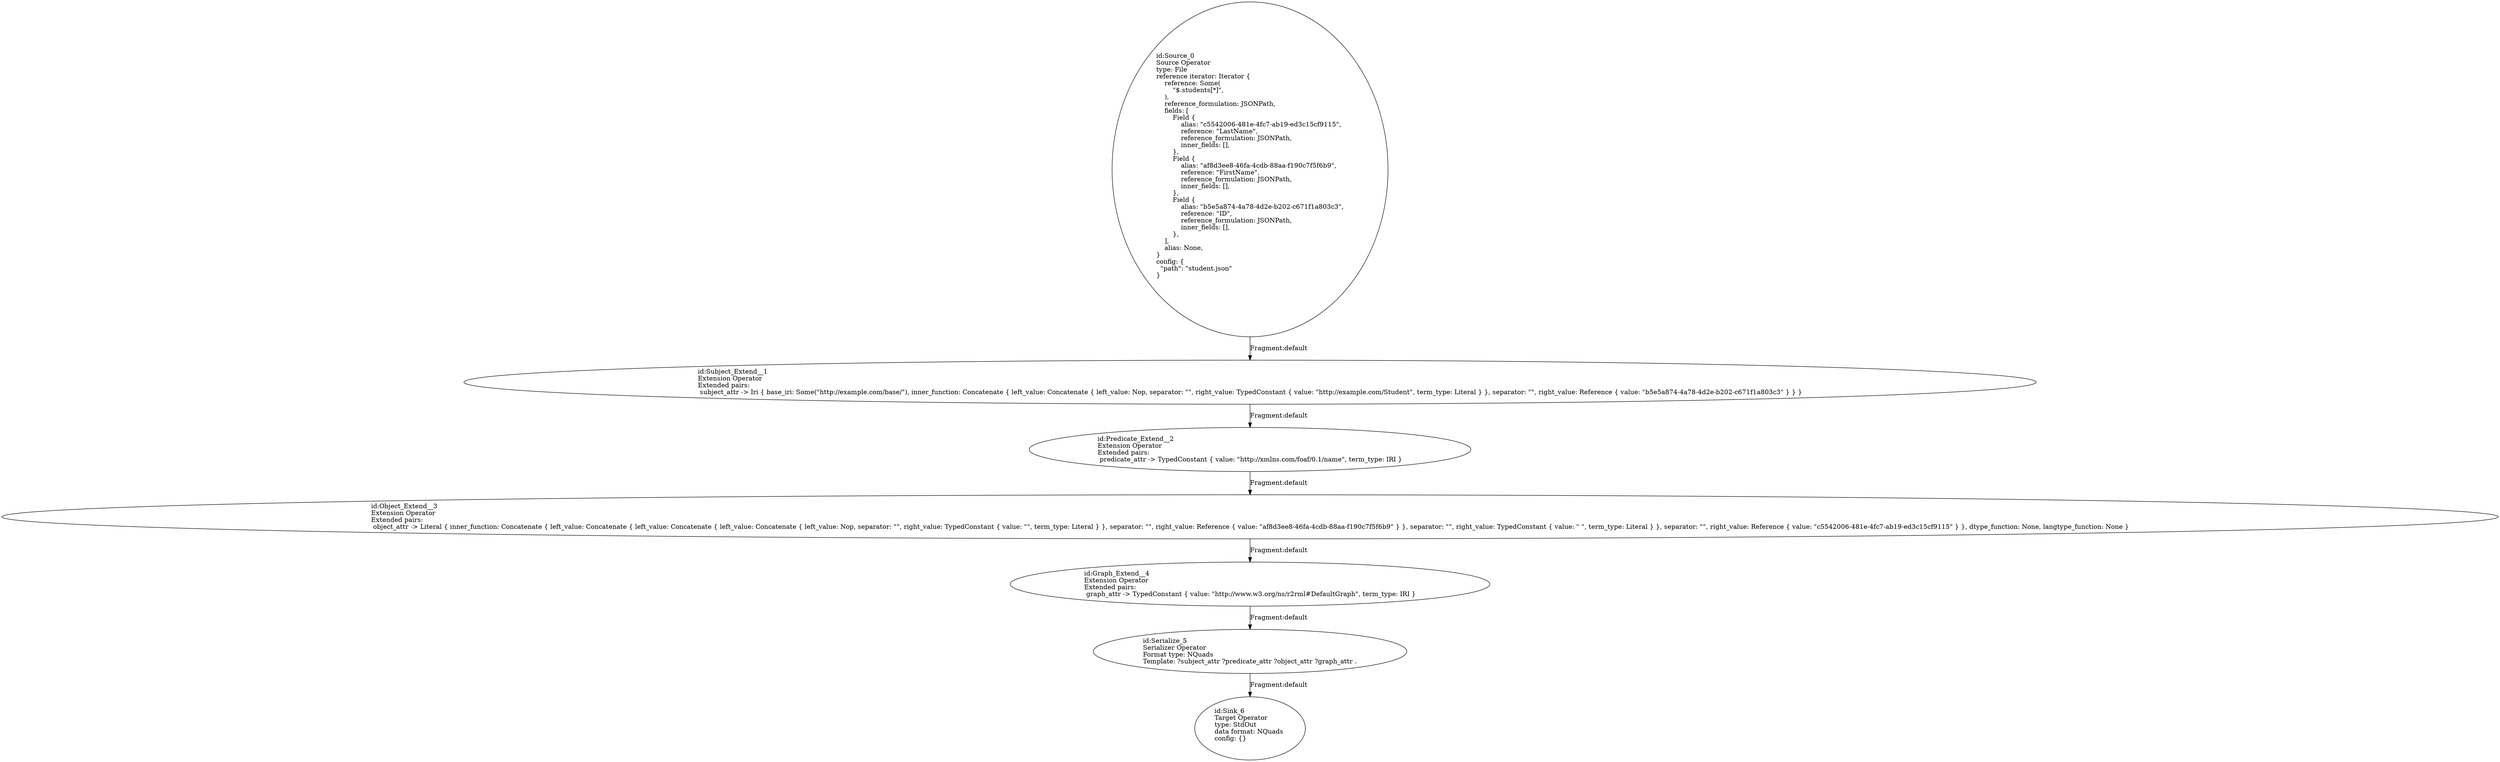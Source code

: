 digraph {
    0 [ label = "id:Source_0 \lSource Operator\ltype: File \lreference iterator: Iterator {\l    reference: Some(\l        \"$.students[*]\",\l    ),\l    reference_formulation: JSONPath,\l    fields: [\l        Field {\l            alias: \"c5542006-481e-4fc7-ab19-ed3c15cf9115\",\l            reference: \"LastName\",\l            reference_formulation: JSONPath,\l            inner_fields: [],\l        },\l        Field {\l            alias: \"af8d3ee8-46fa-4cdb-88aa-f190c7f5f6b9\",\l            reference: \"FirstName\",\l            reference_formulation: JSONPath,\l            inner_fields: [],\l        },\l        Field {\l            alias: \"b5e5a874-4a78-4d2e-b202-c671f1a803c3\",\l            reference: \"ID\",\l            reference_formulation: JSONPath,\l            inner_fields: [],\l        },\l    ],\l    alias: None,\l} \lconfig: {\l  \"path\": \"student.json\"\l}\l             " ]
    1 [ label = "id:Subject_Extend__1 \lExtension Operator\lExtended pairs: \l subject_attr -> Iri { base_iri: Some(\"http://example.com/base/\"), inner_function: Concatenate { left_value: Concatenate { left_value: Nop, separator: \"\", right_value: TypedConstant { value: \"http://example.com/Student\", term_type: Literal } }, separator: \"\", right_value: Reference { value: \"b5e5a874-4a78-4d2e-b202-c671f1a803c3\" } } }" ]
    2 [ label = "id:Predicate_Extend__2 \lExtension Operator\lExtended pairs: \l predicate_attr -> TypedConstant { value: \"http://xmlns.com/foaf/0.1/name\", term_type: IRI }" ]
    3 [ label = "id:Object_Extend__3 \lExtension Operator\lExtended pairs: \l object_attr -> Literal { inner_function: Concatenate { left_value: Concatenate { left_value: Concatenate { left_value: Concatenate { left_value: Nop, separator: \"\", right_value: TypedConstant { value: \"\", term_type: Literal } }, separator: \"\", right_value: Reference { value: \"af8d3ee8-46fa-4cdb-88aa-f190c7f5f6b9\" } }, separator: \"\", right_value: TypedConstant { value: \" \", term_type: Literal } }, separator: \"\", right_value: Reference { value: \"c5542006-481e-4fc7-ab19-ed3c15cf9115\" } }, dtype_function: None, langtype_function: None }" ]
    4 [ label = "id:Graph_Extend__4 \lExtension Operator\lExtended pairs: \l graph_attr -> TypedConstant { value: \"http://www.w3.org/ns/r2rml#DefaultGraph\", term_type: IRI }" ]
    5 [ label = "id:Serialize_5 \lSerializer Operator\lFormat type: NQuads\lTemplate: ?subject_attr ?predicate_attr ?object_attr ?graph_attr ." ]
    6 [ label = "id:Sink_6 \lTarget Operator\ltype: StdOut \ldata format: NQuads \lconfig: {}\l             " ]
    0 -> 1 [ label = "Fragment:default" ]
    1 -> 2 [ label = "Fragment:default" ]
    2 -> 3 [ label = "Fragment:default" ]
    3 -> 4 [ label = "Fragment:default" ]
    4 -> 5 [ label = "Fragment:default" ]
    5 -> 6 [ label = "Fragment:default" ]
}
